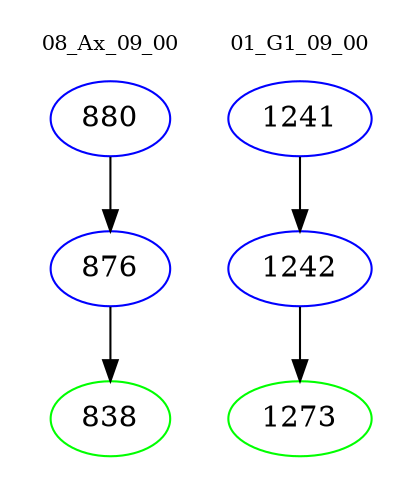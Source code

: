 digraph{
subgraph cluster_0 {
color = white
label = "08_Ax_09_00";
fontsize=10;
T0_880 [label="880", color="blue"]
T0_880 -> T0_876 [color="black"]
T0_876 [label="876", color="blue"]
T0_876 -> T0_838 [color="black"]
T0_838 [label="838", color="green"]
}
subgraph cluster_1 {
color = white
label = "01_G1_09_00";
fontsize=10;
T1_1241 [label="1241", color="blue"]
T1_1241 -> T1_1242 [color="black"]
T1_1242 [label="1242", color="blue"]
T1_1242 -> T1_1273 [color="black"]
T1_1273 [label="1273", color="green"]
}
}
